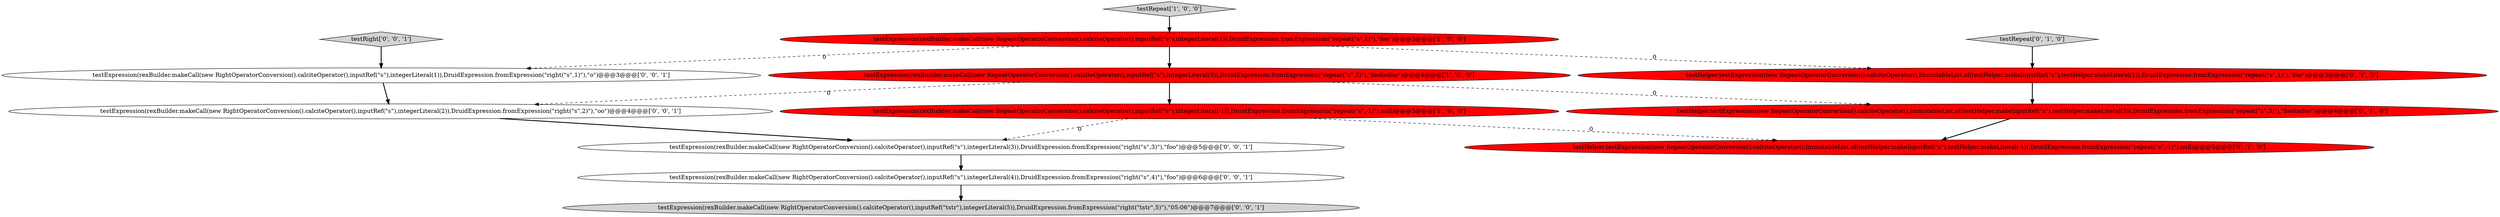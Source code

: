 digraph {
2 [style = filled, label = "testExpression(rexBuilder.makeCall(new RepeatOperatorConversion().calciteOperator(),inputRef(\"s\"),integerLiteral(-1)),DruidExpression.fromExpression(\"repeat(\"s\",-1)\"),null)@@@5@@@['1', '0', '0']", fillcolor = red, shape = ellipse image = "AAA1AAABBB1BBB"];
6 [style = filled, label = "testHelper.testExpression(new RepeatOperatorConversion().calciteOperator(),ImmutableList.of(testHelper.makeInputRef(\"s\"),testHelper.makeLiteral(1)),DruidExpression.fromExpression(\"repeat(\"s\",1)\"),\"foo\")@@@3@@@['0', '1', '0']", fillcolor = red, shape = ellipse image = "AAA1AAABBB2BBB"];
1 [style = filled, label = "testExpression(rexBuilder.makeCall(new RepeatOperatorConversion().calciteOperator(),inputRef(\"s\"),integerLiteral(1)),DruidExpression.fromExpression(\"repeat(\"s\",1)\"),\"foo\")@@@3@@@['1', '0', '0']", fillcolor = red, shape = ellipse image = "AAA1AAABBB1BBB"];
13 [style = filled, label = "testExpression(rexBuilder.makeCall(new RightOperatorConversion().calciteOperator(),inputRef(\"s\"),integerLiteral(1)),DruidExpression.fromExpression(\"right(\"s\",1)\"),\"o\")@@@3@@@['0', '0', '1']", fillcolor = white, shape = ellipse image = "AAA0AAABBB3BBB"];
5 [style = filled, label = "testHelper.testExpression(new RepeatOperatorConversion().calciteOperator(),ImmutableList.of(testHelper.makeInputRef(\"s\"),testHelper.makeLiteral(-1)),DruidExpression.fromExpression(\"repeat(\"s\",-1)\"),null)@@@5@@@['0', '1', '0']", fillcolor = red, shape = ellipse image = "AAA1AAABBB2BBB"];
3 [style = filled, label = "testExpression(rexBuilder.makeCall(new RepeatOperatorConversion().calciteOperator(),inputRef(\"s\"),integerLiteral(3)),DruidExpression.fromExpression(\"repeat(\"s\",3)\"),\"foofoofoo\")@@@4@@@['1', '0', '0']", fillcolor = red, shape = ellipse image = "AAA1AAABBB1BBB"];
7 [style = filled, label = "testRepeat['0', '1', '0']", fillcolor = lightgray, shape = diamond image = "AAA0AAABBB2BBB"];
0 [style = filled, label = "testRepeat['1', '0', '0']", fillcolor = lightgray, shape = diamond image = "AAA0AAABBB1BBB"];
4 [style = filled, label = "testHelper.testExpression(new RepeatOperatorConversion().calciteOperator(),ImmutableList.of(testHelper.makeInputRef(\"s\"),testHelper.makeLiteral(3)),DruidExpression.fromExpression(\"repeat(\"s\",3)\"),\"foofoofoo\")@@@4@@@['0', '1', '0']", fillcolor = red, shape = ellipse image = "AAA1AAABBB2BBB"];
9 [style = filled, label = "testExpression(rexBuilder.makeCall(new RightOperatorConversion().calciteOperator(),inputRef(\"s\"),integerLiteral(4)),DruidExpression.fromExpression(\"right(\"s\",4)\"),\"foo\")@@@6@@@['0', '0', '1']", fillcolor = white, shape = ellipse image = "AAA0AAABBB3BBB"];
8 [style = filled, label = "testExpression(rexBuilder.makeCall(new RightOperatorConversion().calciteOperator(),inputRef(\"s\"),integerLiteral(3)),DruidExpression.fromExpression(\"right(\"s\",3)\"),\"foo\")@@@5@@@['0', '0', '1']", fillcolor = white, shape = ellipse image = "AAA0AAABBB3BBB"];
10 [style = filled, label = "testExpression(rexBuilder.makeCall(new RightOperatorConversion().calciteOperator(),inputRef(\"s\"),integerLiteral(2)),DruidExpression.fromExpression(\"right(\"s\",2)\"),\"oo\")@@@4@@@['0', '0', '1']", fillcolor = white, shape = ellipse image = "AAA0AAABBB3BBB"];
11 [style = filled, label = "testRight['0', '0', '1']", fillcolor = lightgray, shape = diamond image = "AAA0AAABBB3BBB"];
12 [style = filled, label = "testExpression(rexBuilder.makeCall(new RightOperatorConversion().calciteOperator(),inputRef(\"tstr\"),integerLiteral(5)),DruidExpression.fromExpression(\"right(\"tstr\",5)\"),\"05:06\")@@@7@@@['0', '0', '1']", fillcolor = lightgray, shape = ellipse image = "AAA0AAABBB3BBB"];
1->3 [style = bold, label=""];
13->10 [style = bold, label=""];
6->4 [style = bold, label=""];
2->5 [style = dashed, label="0"];
3->10 [style = dashed, label="0"];
9->12 [style = bold, label=""];
3->2 [style = bold, label=""];
10->8 [style = bold, label=""];
3->4 [style = dashed, label="0"];
2->8 [style = dashed, label="0"];
4->5 [style = bold, label=""];
0->1 [style = bold, label=""];
1->6 [style = dashed, label="0"];
11->13 [style = bold, label=""];
7->6 [style = bold, label=""];
8->9 [style = bold, label=""];
1->13 [style = dashed, label="0"];
}
